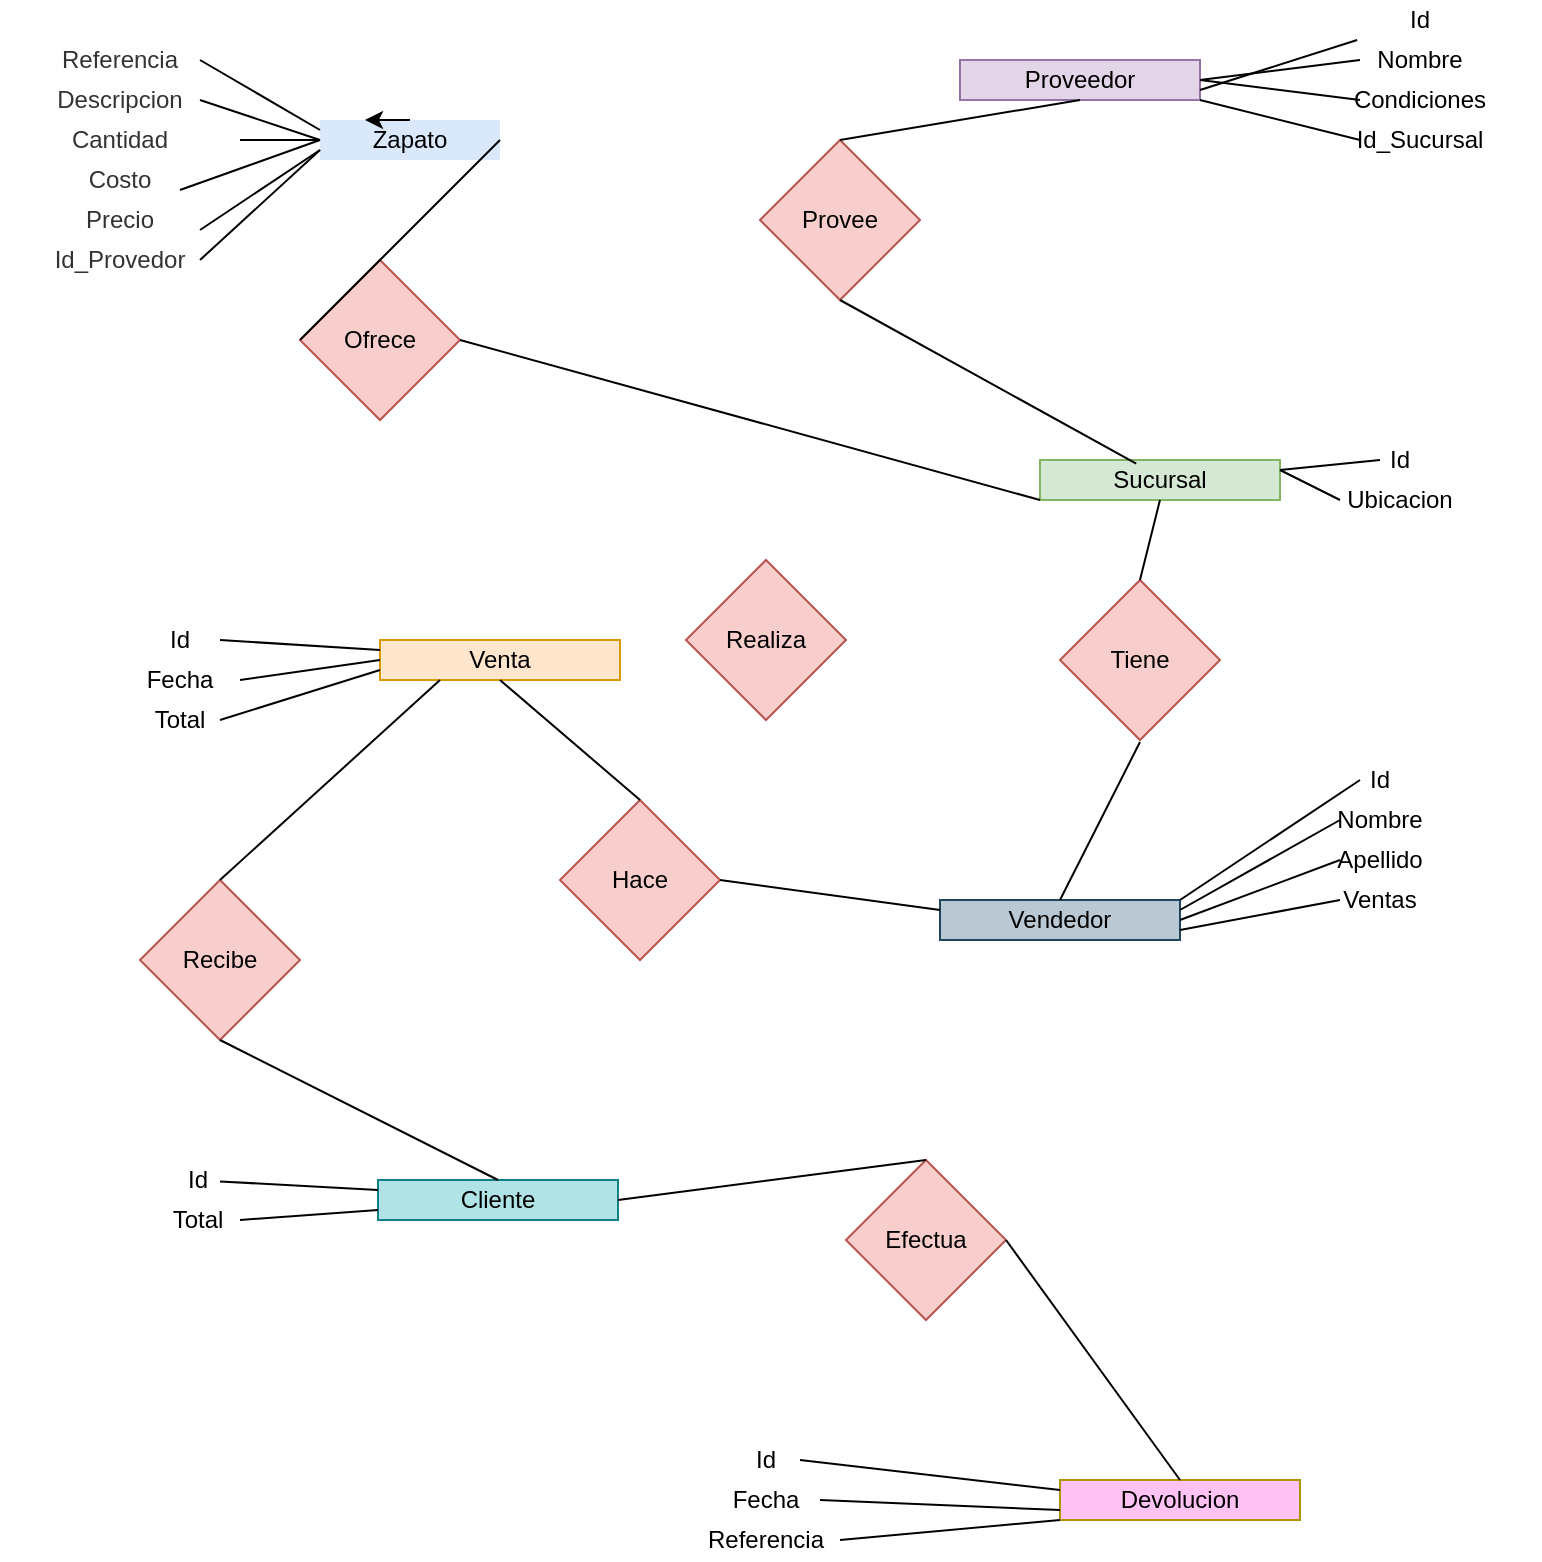 <mxfile version="24.7.12">
  <diagram name="Página-1" id="Xg-iy5pCOECONu2eMzoM">
    <mxGraphModel dx="1542" dy="872" grid="1" gridSize="10" guides="1" tooltips="1" connect="1" arrows="1" fold="1" page="1" pageScale="1" pageWidth="827" pageHeight="1169" math="0" shadow="0">
      <root>
        <mxCell id="0" />
        <mxCell id="1" parent="0" />
        <mxCell id="jnYF-q_xfXZS1ml8NiqM-1" value="Zapato" style="rounded=0;whiteSpace=wrap;html=1;fillColor=#dae8fc;strokeColor=none;" vertex="1" parent="1">
          <mxGeometry x="190" y="90" width="90" height="20" as="geometry" />
        </mxCell>
        <mxCell id="jnYF-q_xfXZS1ml8NiqM-2" value="Referencia&lt;span style=&quot;color: rgba(0, 0, 0, 0); font-family: monospace; font-size: 0px; text-align: start; text-wrap: nowrap;&quot;&gt;%3CmxGraphModel%3E%3Croot%3E%3CmxCell%20id%3D%220%22%2F%3E%3CmxCell%20id%3D%221%22%20parent%3D%220%22%2F%3E%3CmxCell%20id%3D%222%22%20value%3D%22%22%20style%3D%22rounded%3D0%3BwhiteSpace%3Dwrap%3Bhtml%3D1%3B%22%20vertex%3D%221%22%20parent%3D%221%22%3E%3CmxGeometry%20x%3D%2230%22%20y%3D%2250%22%20width%3D%22120%22%20height%3D%2220%22%20as%3D%22geometry%22%2F%3E%3C%2FmxCell%3E%3C%2Froot%3E%3C%2FmxGraphModel%3E&lt;/span&gt;" style="rounded=0;whiteSpace=wrap;html=1;fillColor=none;strokeColor=none;fontColor=#333333;shadow=0;glass=1;" vertex="1" parent="1">
          <mxGeometry x="30" y="50" width="120" height="20" as="geometry" />
        </mxCell>
        <mxCell id="jnYF-q_xfXZS1ml8NiqM-3" value="Descripcion" style="rounded=0;whiteSpace=wrap;html=1;fillColor=none;fontColor=#333333;strokeColor=none;shadow=0;glass=1;" vertex="1" parent="1">
          <mxGeometry x="30" y="70" width="120" height="20" as="geometry" />
        </mxCell>
        <mxCell id="jnYF-q_xfXZS1ml8NiqM-4" value="Cantidad" style="rounded=0;whiteSpace=wrap;html=1;fillColor=none;fontColor=#333333;strokeColor=none;shadow=0;glass=1;" vertex="1" parent="1">
          <mxGeometry x="30" y="90" width="120" height="20" as="geometry" />
        </mxCell>
        <mxCell id="jnYF-q_xfXZS1ml8NiqM-5" value="Costo" style="rounded=0;whiteSpace=wrap;html=1;fillColor=none;fontColor=#333333;strokeColor=none;shadow=0;glass=1;" vertex="1" parent="1">
          <mxGeometry x="30" y="110" width="120" height="20" as="geometry" />
        </mxCell>
        <mxCell id="jnYF-q_xfXZS1ml8NiqM-6" value="Precio" style="rounded=0;whiteSpace=wrap;html=1;fillColor=none;fontColor=#333333;strokeColor=none;shadow=0;glass=1;" vertex="1" parent="1">
          <mxGeometry x="30" y="130" width="120" height="20" as="geometry" />
        </mxCell>
        <mxCell id="jnYF-q_xfXZS1ml8NiqM-7" value="Id_Provedor" style="rounded=0;whiteSpace=wrap;html=1;fillColor=none;strokeColor=none;fontColor=#333333;shadow=0;glass=1;" vertex="1" parent="1">
          <mxGeometry x="30" y="150" width="120" height="20" as="geometry" />
        </mxCell>
        <mxCell id="jnYF-q_xfXZS1ml8NiqM-8" value="Proveedor" style="rounded=0;whiteSpace=wrap;html=1;fillColor=#e1d5e7;strokeColor=#9673a6;" vertex="1" parent="1">
          <mxGeometry x="510" y="60" width="120" height="20" as="geometry" />
        </mxCell>
        <mxCell id="jnYF-q_xfXZS1ml8NiqM-9" value="Id" style="rounded=0;whiteSpace=wrap;html=1;fillColor=none;strokeColor=none;" vertex="1" parent="1">
          <mxGeometry x="680" y="30" width="120" height="20" as="geometry" />
        </mxCell>
        <mxCell id="jnYF-q_xfXZS1ml8NiqM-10" value="Nombre" style="rounded=0;whiteSpace=wrap;html=1;strokeColor=none;fillColor=none;" vertex="1" parent="1">
          <mxGeometry x="680" y="50" width="120" height="20" as="geometry" />
        </mxCell>
        <mxCell id="jnYF-q_xfXZS1ml8NiqM-11" value="Condiciones" style="rounded=0;whiteSpace=wrap;html=1;strokeColor=none;fillColor=none;" vertex="1" parent="1">
          <mxGeometry x="680" y="70" width="120" height="20" as="geometry" />
        </mxCell>
        <mxCell id="jnYF-q_xfXZS1ml8NiqM-14" value="Id_Sucursal" style="rounded=0;whiteSpace=wrap;html=1;fillColor=none;strokeColor=none;" vertex="1" parent="1">
          <mxGeometry x="680" y="90" width="120" height="20" as="geometry" />
        </mxCell>
        <mxCell id="jnYF-q_xfXZS1ml8NiqM-16" value="Id" style="rounded=0;whiteSpace=wrap;html=1;fillColor=none;strokeColor=none;shadow=0;" vertex="1" parent="1">
          <mxGeometry x="670" y="250" width="120" height="20" as="geometry" />
        </mxCell>
        <mxCell id="jnYF-q_xfXZS1ml8NiqM-17" value="Ubicacion" style="rounded=0;whiteSpace=wrap;html=1;fillColor=none;shadow=0;strokeColor=none;" vertex="1" parent="1">
          <mxGeometry x="670" y="270" width="120" height="20" as="geometry" />
        </mxCell>
        <mxCell id="jnYF-q_xfXZS1ml8NiqM-18" value="Vendedor" style="rounded=0;whiteSpace=wrap;html=1;fillColor=#bac8d3;strokeColor=#23445d;" vertex="1" parent="1">
          <mxGeometry x="500" y="480" width="120" height="20" as="geometry" />
        </mxCell>
        <mxCell id="jnYF-q_xfXZS1ml8NiqM-19" value="Venta" style="rounded=0;whiteSpace=wrap;html=1;fillColor=#ffe6cc;strokeColor=#d79b00;" vertex="1" parent="1">
          <mxGeometry x="220" y="350" width="120" height="20" as="geometry" />
        </mxCell>
        <mxCell id="jnYF-q_xfXZS1ml8NiqM-20" value="Id" style="rounded=0;whiteSpace=wrap;html=1;fillColor=none;strokeColor=none;" vertex="1" parent="1">
          <mxGeometry x="60" y="340" width="120" height="20" as="geometry" />
        </mxCell>
        <mxCell id="jnYF-q_xfXZS1ml8NiqM-21" value="Fecha" style="rounded=0;whiteSpace=wrap;html=1;fillColor=none;strokeColor=none;" vertex="1" parent="1">
          <mxGeometry x="60" y="360" width="120" height="20" as="geometry" />
        </mxCell>
        <mxCell id="jnYF-q_xfXZS1ml8NiqM-22" value="Total" style="rounded=0;whiteSpace=wrap;html=1;strokeColor=none;fillColor=none;" vertex="1" parent="1">
          <mxGeometry x="60" y="380" width="120" height="20" as="geometry" />
        </mxCell>
        <mxCell id="jnYF-q_xfXZS1ml8NiqM-23" value="Cliente" style="rounded=0;whiteSpace=wrap;html=1;fillColor=#b0e3e6;strokeColor=#0e8088;" vertex="1" parent="1">
          <mxGeometry x="219" y="620" width="120" height="20" as="geometry" />
        </mxCell>
        <mxCell id="jnYF-q_xfXZS1ml8NiqM-24" value="Id" style="rounded=0;whiteSpace=wrap;html=1;fillColor=none;strokeColor=none;" vertex="1" parent="1">
          <mxGeometry x="69" y="610" width="120" height="20" as="geometry" />
        </mxCell>
        <mxCell id="jnYF-q_xfXZS1ml8NiqM-25" value="Total" style="rounded=0;whiteSpace=wrap;html=1;strokeColor=none;fillColor=none;" vertex="1" parent="1">
          <mxGeometry x="69" y="630" width="120" height="20" as="geometry" />
        </mxCell>
        <mxCell id="jnYF-q_xfXZS1ml8NiqM-26" value="Devolucion" style="rounded=0;whiteSpace=wrap;html=1;fillColor=#ffc2f2;strokeColor=#B09500;fontColor=#000000;" vertex="1" parent="1">
          <mxGeometry x="560" y="770" width="120" height="20" as="geometry" />
        </mxCell>
        <mxCell id="jnYF-q_xfXZS1ml8NiqM-27" value="Id" style="rounded=0;whiteSpace=wrap;html=1;fillColor=none;strokeColor=none;" vertex="1" parent="1">
          <mxGeometry x="353" y="750" width="120" height="20" as="geometry" />
        </mxCell>
        <mxCell id="jnYF-q_xfXZS1ml8NiqM-28" value="Fecha" style="rounded=0;whiteSpace=wrap;html=1;fillColor=none;strokeColor=none;" vertex="1" parent="1">
          <mxGeometry x="353" y="770" width="120" height="20" as="geometry" />
        </mxCell>
        <mxCell id="jnYF-q_xfXZS1ml8NiqM-29" value="Referencia" style="rounded=0;whiteSpace=wrap;html=1;strokeColor=none;fillColor=none;" vertex="1" parent="1">
          <mxGeometry x="353" y="790" width="120" height="20" as="geometry" />
        </mxCell>
        <mxCell id="jnYF-q_xfXZS1ml8NiqM-30" value="" style="endArrow=none;html=1;rounded=0;entryX=0;entryY=0.25;entryDx=0;entryDy=0;" edge="1" parent="1" target="jnYF-q_xfXZS1ml8NiqM-1">
          <mxGeometry width="50" height="50" relative="1" as="geometry">
            <mxPoint x="130" y="60" as="sourcePoint" />
            <mxPoint x="180" y="20" as="targetPoint" />
          </mxGeometry>
        </mxCell>
        <mxCell id="jnYF-q_xfXZS1ml8NiqM-31" value="" style="endArrow=none;html=1;rounded=0;entryX=0;entryY=0.5;entryDx=0;entryDy=0;" edge="1" parent="1" target="jnYF-q_xfXZS1ml8NiqM-1">
          <mxGeometry width="50" height="50" relative="1" as="geometry">
            <mxPoint x="130" y="80" as="sourcePoint" />
            <mxPoint x="180" y="30" as="targetPoint" />
          </mxGeometry>
        </mxCell>
        <mxCell id="jnYF-q_xfXZS1ml8NiqM-32" value="" style="endArrow=none;html=1;rounded=0;entryX=0;entryY=0.5;entryDx=0;entryDy=0;" edge="1" parent="1" target="jnYF-q_xfXZS1ml8NiqM-1">
          <mxGeometry width="50" height="50" relative="1" as="geometry">
            <mxPoint x="120" y="125" as="sourcePoint" />
            <mxPoint x="210" y="110" as="targetPoint" />
          </mxGeometry>
        </mxCell>
        <mxCell id="jnYF-q_xfXZS1ml8NiqM-33" value="" style="endArrow=none;html=1;rounded=0;entryX=0;entryY=0.75;entryDx=0;entryDy=0;" edge="1" parent="1" target="jnYF-q_xfXZS1ml8NiqM-1">
          <mxGeometry width="50" height="50" relative="1" as="geometry">
            <mxPoint x="130" y="145" as="sourcePoint" />
            <mxPoint x="180" y="95" as="targetPoint" />
          </mxGeometry>
        </mxCell>
        <mxCell id="jnYF-q_xfXZS1ml8NiqM-34" value="" style="endArrow=none;html=1;rounded=0;entryX=0;entryY=0.75;entryDx=0;entryDy=0;" edge="1" parent="1" target="jnYF-q_xfXZS1ml8NiqM-1">
          <mxGeometry width="50" height="50" relative="1" as="geometry">
            <mxPoint x="130" y="160" as="sourcePoint" />
            <mxPoint x="180" y="110" as="targetPoint" />
          </mxGeometry>
        </mxCell>
        <mxCell id="jnYF-q_xfXZS1ml8NiqM-35" value="" style="endArrow=none;html=1;rounded=0;entryX=0;entryY=0.5;entryDx=0;entryDy=0;" edge="1" parent="1" source="jnYF-q_xfXZS1ml8NiqM-4" target="jnYF-q_xfXZS1ml8NiqM-1">
          <mxGeometry width="50" height="50" relative="1" as="geometry">
            <mxPoint x="120" y="100" as="sourcePoint" />
            <mxPoint x="220" y="90" as="targetPoint" />
          </mxGeometry>
        </mxCell>
        <mxCell id="jnYF-q_xfXZS1ml8NiqM-36" style="edgeStyle=orthogonalEdgeStyle;rounded=0;orthogonalLoop=1;jettySize=auto;html=1;exitX=0.5;exitY=0;exitDx=0;exitDy=0;entryX=0.25;entryY=0;entryDx=0;entryDy=0;" edge="1" parent="1" source="jnYF-q_xfXZS1ml8NiqM-1" target="jnYF-q_xfXZS1ml8NiqM-1">
          <mxGeometry relative="1" as="geometry" />
        </mxCell>
        <mxCell id="jnYF-q_xfXZS1ml8NiqM-37" value="Sucursal&lt;span style=&quot;color: rgba(0, 0, 0, 0); font-family: monospace; font-size: 0px; text-align: start; text-wrap: nowrap;&quot;&gt;%3CmxGraphModel%3E%3Croot%3E%3CmxCell%20id%3D%220%22%2F%3E%3CmxCell%20id%3D%221%22%20parent%3D%220%22%2F%3E%3CmxCell%20id%3D%222%22%20value%3D%22Zapato%22%20style%3D%22rounded%3D0%3BwhiteSpace%3Dwrap%3Bhtml%3D1%3B%22%20vertex%3D%221%22%20parent%3D%221%22%3E%3CmxGeometry%20x%3D%22240%22%20y%3D%2280%22%20width%3D%22120%22%20height%3D%2220%22%20as%3D%22geometry%22%2F%3E%3C%2FmxCell%3E%3C%2Froot%3E%3C%2FmxGraphModel%3E&lt;/span&gt;" style="rounded=0;whiteSpace=wrap;html=1;fillColor=#d5e8d4;strokeColor=#82b366;" vertex="1" parent="1">
          <mxGeometry x="550" y="260" width="120" height="20" as="geometry" />
        </mxCell>
        <mxCell id="jnYF-q_xfXZS1ml8NiqM-39" value="Provee" style="rhombus;whiteSpace=wrap;html=1;fillColor=#f8cecc;strokeColor=#b85450;" vertex="1" parent="1">
          <mxGeometry x="410" y="100" width="80" height="80" as="geometry" />
        </mxCell>
        <mxCell id="jnYF-q_xfXZS1ml8NiqM-40" value="" style="endArrow=none;html=1;rounded=0;entryX=0.5;entryY=0;entryDx=0;entryDy=0;exitX=0.5;exitY=1;exitDx=0;exitDy=0;" edge="1" parent="1" source="jnYF-q_xfXZS1ml8NiqM-8" target="jnYF-q_xfXZS1ml8NiqM-39">
          <mxGeometry width="50" height="50" relative="1" as="geometry">
            <mxPoint x="600" y="280" as="sourcePoint" />
            <mxPoint x="650" y="230" as="targetPoint" />
          </mxGeometry>
        </mxCell>
        <mxCell id="jnYF-q_xfXZS1ml8NiqM-41" value="" style="endArrow=none;html=1;rounded=0;entryX=0.401;entryY=0.092;entryDx=0;entryDy=0;exitX=0.5;exitY=1;exitDx=0;exitDy=0;entryPerimeter=0;" edge="1" parent="1" source="jnYF-q_xfXZS1ml8NiqM-39" target="jnYF-q_xfXZS1ml8NiqM-37">
          <mxGeometry width="50" height="50" relative="1" as="geometry">
            <mxPoint x="660" y="100" as="sourcePoint" />
            <mxPoint x="630" y="50" as="targetPoint" />
          </mxGeometry>
        </mxCell>
        <mxCell id="jnYF-q_xfXZS1ml8NiqM-42" value="Ofrece" style="rhombus;whiteSpace=wrap;html=1;fillColor=#f8cecc;strokeColor=#b85450;" vertex="1" parent="1">
          <mxGeometry x="180" y="160" width="80" height="80" as="geometry" />
        </mxCell>
        <mxCell id="jnYF-q_xfXZS1ml8NiqM-43" value="" style="endArrow=none;html=1;rounded=0;entryX=0;entryY=1;entryDx=0;entryDy=0;exitX=1;exitY=0.5;exitDx=0;exitDy=0;" edge="1" parent="1" source="jnYF-q_xfXZS1ml8NiqM-42" target="jnYF-q_xfXZS1ml8NiqM-37">
          <mxGeometry width="50" height="50" relative="1" as="geometry">
            <mxPoint x="430" y="160" as="sourcePoint" />
            <mxPoint x="480" y="110" as="targetPoint" />
          </mxGeometry>
        </mxCell>
        <mxCell id="jnYF-q_xfXZS1ml8NiqM-44" value="" style="endArrow=none;html=1;rounded=0;exitX=0;exitY=0.5;exitDx=0;exitDy=0;entryX=1;entryY=0.5;entryDx=0;entryDy=0;" edge="1" parent="1" source="jnYF-q_xfXZS1ml8NiqM-42" target="jnYF-q_xfXZS1ml8NiqM-1">
          <mxGeometry width="50" height="50" relative="1" as="geometry">
            <mxPoint x="230" y="160" as="sourcePoint" />
            <mxPoint x="280" y="110" as="targetPoint" />
          </mxGeometry>
        </mxCell>
        <mxCell id="jnYF-q_xfXZS1ml8NiqM-47" value="Id" style="rounded=0;whiteSpace=wrap;html=1;fillColor=none;strokeColor=none;" vertex="1" parent="1">
          <mxGeometry x="660" y="410" width="120" height="20" as="geometry" />
        </mxCell>
        <mxCell id="jnYF-q_xfXZS1ml8NiqM-48" value="Nombre" style="rounded=0;whiteSpace=wrap;html=1;fillColor=none;strokeColor=none;" vertex="1" parent="1">
          <mxGeometry x="660" y="430" width="120" height="20" as="geometry" />
        </mxCell>
        <mxCell id="jnYF-q_xfXZS1ml8NiqM-49" value="Apellido&lt;span style=&quot;color: rgba(0, 0, 0, 0); font-family: monospace; font-size: 0px; text-align: start; text-wrap: nowrap;&quot;&gt;%3CmxGraphModel%3E%3Croot%3E%3CmxCell%20id%3D%220%22%2F%3E%3CmxCell%20id%3D%221%22%20parent%3D%220%22%2F%3E%3CmxCell%20id%3D%222%22%20value%3D%22Id%22%20style%3D%22rounded%3D0%3BwhiteSpace%3Dwrap%3Bhtml%3D1%3BfillColor%3D%23d5e8d4%3BstrokeColor%3D%2382b366%3B%22%20vertex%3D%221%22%20parent%3D%221%22%3E%3CmxGeometry%20x%3D%22370%22%20y%3D%22420%22%20width%3D%22120%22%20height%3D%2220%22%20as%3D%22geometry%22%2F%3E%3C%2FmxCell%3E%3C%2Froot%3E%3C%2FmxGraphModel%3E&lt;/span&gt;" style="rounded=0;whiteSpace=wrap;html=1;fillColor=none;strokeColor=none;" vertex="1" parent="1">
          <mxGeometry x="660" y="450" width="120" height="20" as="geometry" />
        </mxCell>
        <mxCell id="jnYF-q_xfXZS1ml8NiqM-50" value="Ventas" style="rounded=0;whiteSpace=wrap;html=1;fillColor=none;strokeColor=none;" vertex="1" parent="1">
          <mxGeometry x="660" y="470" width="120" height="20" as="geometry" />
        </mxCell>
        <mxCell id="jnYF-q_xfXZS1ml8NiqM-51" value="Tiene" style="rhombus;whiteSpace=wrap;html=1;fillColor=#f8cecc;strokeColor=#b85450;" vertex="1" parent="1">
          <mxGeometry x="560" y="320" width="80" height="80" as="geometry" />
        </mxCell>
        <mxCell id="jnYF-q_xfXZS1ml8NiqM-52" value="" style="endArrow=none;html=1;rounded=0;exitX=0.5;exitY=0;exitDx=0;exitDy=0;entryX=0.5;entryY=1;entryDx=0;entryDy=0;" edge="1" parent="1" source="jnYF-q_xfXZS1ml8NiqM-51" target="jnYF-q_xfXZS1ml8NiqM-37">
          <mxGeometry width="50" height="50" relative="1" as="geometry">
            <mxPoint x="480" y="330" as="sourcePoint" />
            <mxPoint x="530" y="280" as="targetPoint" />
          </mxGeometry>
        </mxCell>
        <mxCell id="jnYF-q_xfXZS1ml8NiqM-53" value="" style="endArrow=none;html=1;rounded=0;entryX=0.5;entryY=1;entryDx=0;entryDy=0;exitX=0.5;exitY=0;exitDx=0;exitDy=0;" edge="1" parent="1" source="jnYF-q_xfXZS1ml8NiqM-18">
          <mxGeometry width="50" height="50" relative="1" as="geometry">
            <mxPoint x="594" y="451" as="sourcePoint" />
            <mxPoint x="600" y="401" as="targetPoint" />
          </mxGeometry>
        </mxCell>
        <mxCell id="jnYF-q_xfXZS1ml8NiqM-54" value="Realiza" style="rhombus;whiteSpace=wrap;html=1;fillColor=#f8cecc;strokeColor=#b85450;" vertex="1" parent="1">
          <mxGeometry x="373" y="310" width="80" height="80" as="geometry" />
        </mxCell>
        <mxCell id="jnYF-q_xfXZS1ml8NiqM-61" value="" style="endArrow=none;html=1;rounded=0;exitX=1;exitY=0.25;exitDx=0;exitDy=0;" edge="1" parent="1" source="jnYF-q_xfXZS1ml8NiqM-37">
          <mxGeometry width="50" height="50" relative="1" as="geometry">
            <mxPoint x="650" y="270" as="sourcePoint" />
            <mxPoint x="720" y="260" as="targetPoint" />
          </mxGeometry>
        </mxCell>
        <mxCell id="jnYF-q_xfXZS1ml8NiqM-63" value="" style="endArrow=none;html=1;rounded=0;exitX=1;exitY=0.25;exitDx=0;exitDy=0;" edge="1" parent="1" source="jnYF-q_xfXZS1ml8NiqM-37">
          <mxGeometry width="50" height="50" relative="1" as="geometry">
            <mxPoint x="650" y="280" as="sourcePoint" />
            <mxPoint x="700" y="280" as="targetPoint" />
          </mxGeometry>
        </mxCell>
        <mxCell id="jnYF-q_xfXZS1ml8NiqM-67" value="" style="endArrow=none;html=1;rounded=0;exitX=1;exitY=0;exitDx=0;exitDy=0;" edge="1" parent="1" source="jnYF-q_xfXZS1ml8NiqM-18">
          <mxGeometry width="50" height="50" relative="1" as="geometry">
            <mxPoint x="590" y="500" as="sourcePoint" />
            <mxPoint x="710" y="420" as="targetPoint" />
          </mxGeometry>
        </mxCell>
        <mxCell id="jnYF-q_xfXZS1ml8NiqM-68" value="" style="endArrow=none;html=1;rounded=0;exitX=1;exitY=0.5;exitDx=0;exitDy=0;" edge="1" parent="1" source="jnYF-q_xfXZS1ml8NiqM-18">
          <mxGeometry width="50" height="50" relative="1" as="geometry">
            <mxPoint x="620" y="490" as="sourcePoint" />
            <mxPoint x="700" y="460" as="targetPoint" />
          </mxGeometry>
        </mxCell>
        <mxCell id="jnYF-q_xfXZS1ml8NiqM-69" value="" style="endArrow=none;html=1;rounded=0;exitX=1;exitY=0.25;exitDx=0;exitDy=0;" edge="1" parent="1" source="jnYF-q_xfXZS1ml8NiqM-18">
          <mxGeometry width="50" height="50" relative="1" as="geometry">
            <mxPoint x="620" y="480" as="sourcePoint" />
            <mxPoint x="700" y="440" as="targetPoint" />
          </mxGeometry>
        </mxCell>
        <mxCell id="jnYF-q_xfXZS1ml8NiqM-73" value="" style="endArrow=none;html=1;rounded=0;exitX=1;exitY=0.75;exitDx=0;exitDy=0;" edge="1" parent="1" source="jnYF-q_xfXZS1ml8NiqM-18">
          <mxGeometry width="50" height="50" relative="1" as="geometry">
            <mxPoint x="600" y="500" as="sourcePoint" />
            <mxPoint x="700" y="480" as="targetPoint" />
          </mxGeometry>
        </mxCell>
        <mxCell id="jnYF-q_xfXZS1ml8NiqM-74" value="Hace" style="rhombus;whiteSpace=wrap;html=1;fillColor=#f8cecc;strokeColor=#b85450;" vertex="1" parent="1">
          <mxGeometry x="310" y="430" width="80" height="80" as="geometry" />
        </mxCell>
        <mxCell id="jnYF-q_xfXZS1ml8NiqM-75" value="" style="endArrow=none;html=1;rounded=0;entryX=0;entryY=0.25;entryDx=0;entryDy=0;exitX=1;exitY=0.5;exitDx=0;exitDy=0;" edge="1" parent="1" source="jnYF-q_xfXZS1ml8NiqM-74" target="jnYF-q_xfXZS1ml8NiqM-18">
          <mxGeometry width="50" height="50" relative="1" as="geometry">
            <mxPoint x="320" y="440" as="sourcePoint" />
            <mxPoint x="360" y="390" as="targetPoint" />
          </mxGeometry>
        </mxCell>
        <mxCell id="jnYF-q_xfXZS1ml8NiqM-77" value="" style="endArrow=none;html=1;rounded=0;exitX=0.5;exitY=0;exitDx=0;exitDy=0;entryX=0.5;entryY=1;entryDx=0;entryDy=0;" edge="1" parent="1" source="jnYF-q_xfXZS1ml8NiqM-74" target="jnYF-q_xfXZS1ml8NiqM-19">
          <mxGeometry width="50" height="50" relative="1" as="geometry">
            <mxPoint x="240" y="410" as="sourcePoint" />
            <mxPoint x="290" y="360" as="targetPoint" />
          </mxGeometry>
        </mxCell>
        <mxCell id="jnYF-q_xfXZS1ml8NiqM-78" value="Recibe" style="rhombus;whiteSpace=wrap;html=1;fillColor=#f8cecc;strokeColor=#b85450;" vertex="1" parent="1">
          <mxGeometry x="100" y="470" width="80" height="80" as="geometry" />
        </mxCell>
        <mxCell id="jnYF-q_xfXZS1ml8NiqM-79" value="" style="endArrow=none;html=1;rounded=0;entryX=0.25;entryY=1;entryDx=0;entryDy=0;exitX=0.5;exitY=0;exitDx=0;exitDy=0;" edge="1" parent="1" source="jnYF-q_xfXZS1ml8NiqM-78" target="jnYF-q_xfXZS1ml8NiqM-19">
          <mxGeometry width="50" height="50" relative="1" as="geometry">
            <mxPoint x="160" y="500" as="sourcePoint" />
            <mxPoint x="210" y="450" as="targetPoint" />
          </mxGeometry>
        </mxCell>
        <mxCell id="jnYF-q_xfXZS1ml8NiqM-80" value="" style="endArrow=none;html=1;rounded=0;exitX=0.5;exitY=0;exitDx=0;exitDy=0;entryX=0.5;entryY=1;entryDx=0;entryDy=0;" edge="1" parent="1" source="jnYF-q_xfXZS1ml8NiqM-23" target="jnYF-q_xfXZS1ml8NiqM-78">
          <mxGeometry width="50" height="50" relative="1" as="geometry">
            <mxPoint x="90" y="600" as="sourcePoint" />
            <mxPoint x="140" y="550" as="targetPoint" />
          </mxGeometry>
        </mxCell>
        <mxCell id="jnYF-q_xfXZS1ml8NiqM-81" value="Efectua" style="rhombus;whiteSpace=wrap;html=1;fillColor=#f8cecc;strokeColor=#b85450;" vertex="1" parent="1">
          <mxGeometry x="453" y="610" width="80" height="80" as="geometry" />
        </mxCell>
        <mxCell id="jnYF-q_xfXZS1ml8NiqM-82" value="" style="endArrow=none;html=1;rounded=0;entryX=0.5;entryY=0;entryDx=0;entryDy=0;exitX=1;exitY=0.5;exitDx=0;exitDy=0;" edge="1" parent="1" source="jnYF-q_xfXZS1ml8NiqM-23" target="jnYF-q_xfXZS1ml8NiqM-81">
          <mxGeometry width="50" height="50" relative="1" as="geometry">
            <mxPoint x="340" y="620" as="sourcePoint" />
            <mxPoint x="390" y="570" as="targetPoint" />
          </mxGeometry>
        </mxCell>
        <mxCell id="jnYF-q_xfXZS1ml8NiqM-83" value="" style="endArrow=none;html=1;rounded=0;entryX=0.5;entryY=0;entryDx=0;entryDy=0;exitX=1;exitY=0.5;exitDx=0;exitDy=0;" edge="1" parent="1" source="jnYF-q_xfXZS1ml8NiqM-81" target="jnYF-q_xfXZS1ml8NiqM-26">
          <mxGeometry width="50" height="50" relative="1" as="geometry">
            <mxPoint x="520" y="650" as="sourcePoint" />
            <mxPoint x="570" y="600" as="targetPoint" />
          </mxGeometry>
        </mxCell>
        <mxCell id="jnYF-q_xfXZS1ml8NiqM-84" value="" style="endArrow=none;html=1;rounded=0;exitX=1;exitY=0.75;exitDx=0;exitDy=0;" edge="1" parent="1" source="jnYF-q_xfXZS1ml8NiqM-8" target="jnYF-q_xfXZS1ml8NiqM-9">
          <mxGeometry width="50" height="50" relative="1" as="geometry">
            <mxPoint x="630" y="70" as="sourcePoint" />
            <mxPoint x="680" y="20" as="targetPoint" />
          </mxGeometry>
        </mxCell>
        <mxCell id="jnYF-q_xfXZS1ml8NiqM-85" value="" style="endArrow=none;html=1;rounded=0;exitX=1;exitY=0.5;exitDx=0;exitDy=0;" edge="1" parent="1" source="jnYF-q_xfXZS1ml8NiqM-8">
          <mxGeometry width="50" height="50" relative="1" as="geometry">
            <mxPoint x="630" y="130" as="sourcePoint" />
            <mxPoint x="710" y="60" as="targetPoint" />
          </mxGeometry>
        </mxCell>
        <mxCell id="jnYF-q_xfXZS1ml8NiqM-87" value="" style="endArrow=none;html=1;rounded=0;entryX=0;entryY=0.25;entryDx=0;entryDy=0;" edge="1" parent="1" target="jnYF-q_xfXZS1ml8NiqM-26">
          <mxGeometry width="50" height="50" relative="1" as="geometry">
            <mxPoint x="430" y="760" as="sourcePoint" />
            <mxPoint x="560" y="780" as="targetPoint" />
          </mxGeometry>
        </mxCell>
        <mxCell id="jnYF-q_xfXZS1ml8NiqM-88" value="" style="endArrow=none;html=1;rounded=0;entryX=0;entryY=0.75;entryDx=0;entryDy=0;" edge="1" parent="1" target="jnYF-q_xfXZS1ml8NiqM-26">
          <mxGeometry width="50" height="50" relative="1" as="geometry">
            <mxPoint x="440" y="780" as="sourcePoint" />
            <mxPoint x="560" y="780" as="targetPoint" />
          </mxGeometry>
        </mxCell>
        <mxCell id="jnYF-q_xfXZS1ml8NiqM-89" value="" style="endArrow=none;html=1;rounded=0;exitX=0;exitY=0.25;exitDx=0;exitDy=0;" edge="1" parent="1" source="jnYF-q_xfXZS1ml8NiqM-23">
          <mxGeometry width="50" height="50" relative="1" as="geometry">
            <mxPoint x="230" y="630" as="sourcePoint" />
            <mxPoint x="140" y="620.711" as="targetPoint" />
          </mxGeometry>
        </mxCell>
        <mxCell id="jnYF-q_xfXZS1ml8NiqM-90" value="" style="endArrow=none;html=1;rounded=0;entryX=0;entryY=0.75;entryDx=0;entryDy=0;" edge="1" parent="1" target="jnYF-q_xfXZS1ml8NiqM-23">
          <mxGeometry width="50" height="50" relative="1" as="geometry">
            <mxPoint x="150" y="640" as="sourcePoint" />
            <mxPoint x="260" y="630" as="targetPoint" />
          </mxGeometry>
        </mxCell>
        <mxCell id="jnYF-q_xfXZS1ml8NiqM-91" value="" style="endArrow=none;html=1;rounded=0;entryX=0;entryY=0.25;entryDx=0;entryDy=0;" edge="1" parent="1" target="jnYF-q_xfXZS1ml8NiqM-19">
          <mxGeometry width="50" height="50" relative="1" as="geometry">
            <mxPoint x="140" y="350" as="sourcePoint" />
            <mxPoint x="260" y="360" as="targetPoint" />
          </mxGeometry>
        </mxCell>
        <mxCell id="jnYF-q_xfXZS1ml8NiqM-92" value="" style="endArrow=none;html=1;rounded=0;entryX=0;entryY=0.5;entryDx=0;entryDy=0;" edge="1" parent="1" target="jnYF-q_xfXZS1ml8NiqM-19">
          <mxGeometry width="50" height="50" relative="1" as="geometry">
            <mxPoint x="150" y="370" as="sourcePoint" />
            <mxPoint x="260" y="360" as="targetPoint" />
          </mxGeometry>
        </mxCell>
        <mxCell id="jnYF-q_xfXZS1ml8NiqM-93" value="" style="endArrow=none;html=1;rounded=0;entryX=0;entryY=0.75;entryDx=0;entryDy=0;" edge="1" parent="1" target="jnYF-q_xfXZS1ml8NiqM-19">
          <mxGeometry width="50" height="50" relative="1" as="geometry">
            <mxPoint x="140" y="390" as="sourcePoint" />
            <mxPoint x="190" y="340" as="targetPoint" />
          </mxGeometry>
        </mxCell>
        <mxCell id="jnYF-q_xfXZS1ml8NiqM-94" value="" style="endArrow=none;html=1;rounded=0;" edge="1" parent="1">
          <mxGeometry width="50" height="50" relative="1" as="geometry">
            <mxPoint x="450" y="800" as="sourcePoint" />
            <mxPoint x="560" y="790" as="targetPoint" />
          </mxGeometry>
        </mxCell>
        <mxCell id="jnYF-q_xfXZS1ml8NiqM-95" value="" style="endArrow=none;html=1;rounded=0;" edge="1" parent="1">
          <mxGeometry width="50" height="50" relative="1" as="geometry">
            <mxPoint x="630" y="70" as="sourcePoint" />
            <mxPoint x="710" y="80" as="targetPoint" />
          </mxGeometry>
        </mxCell>
        <mxCell id="jnYF-q_xfXZS1ml8NiqM-96" value="" style="endArrow=none;html=1;rounded=0;exitX=1;exitY=1;exitDx=0;exitDy=0;" edge="1" parent="1" source="jnYF-q_xfXZS1ml8NiqM-8">
          <mxGeometry width="50" height="50" relative="1" as="geometry">
            <mxPoint x="620" y="130" as="sourcePoint" />
            <mxPoint x="710" y="100" as="targetPoint" />
          </mxGeometry>
        </mxCell>
      </root>
    </mxGraphModel>
  </diagram>
</mxfile>
